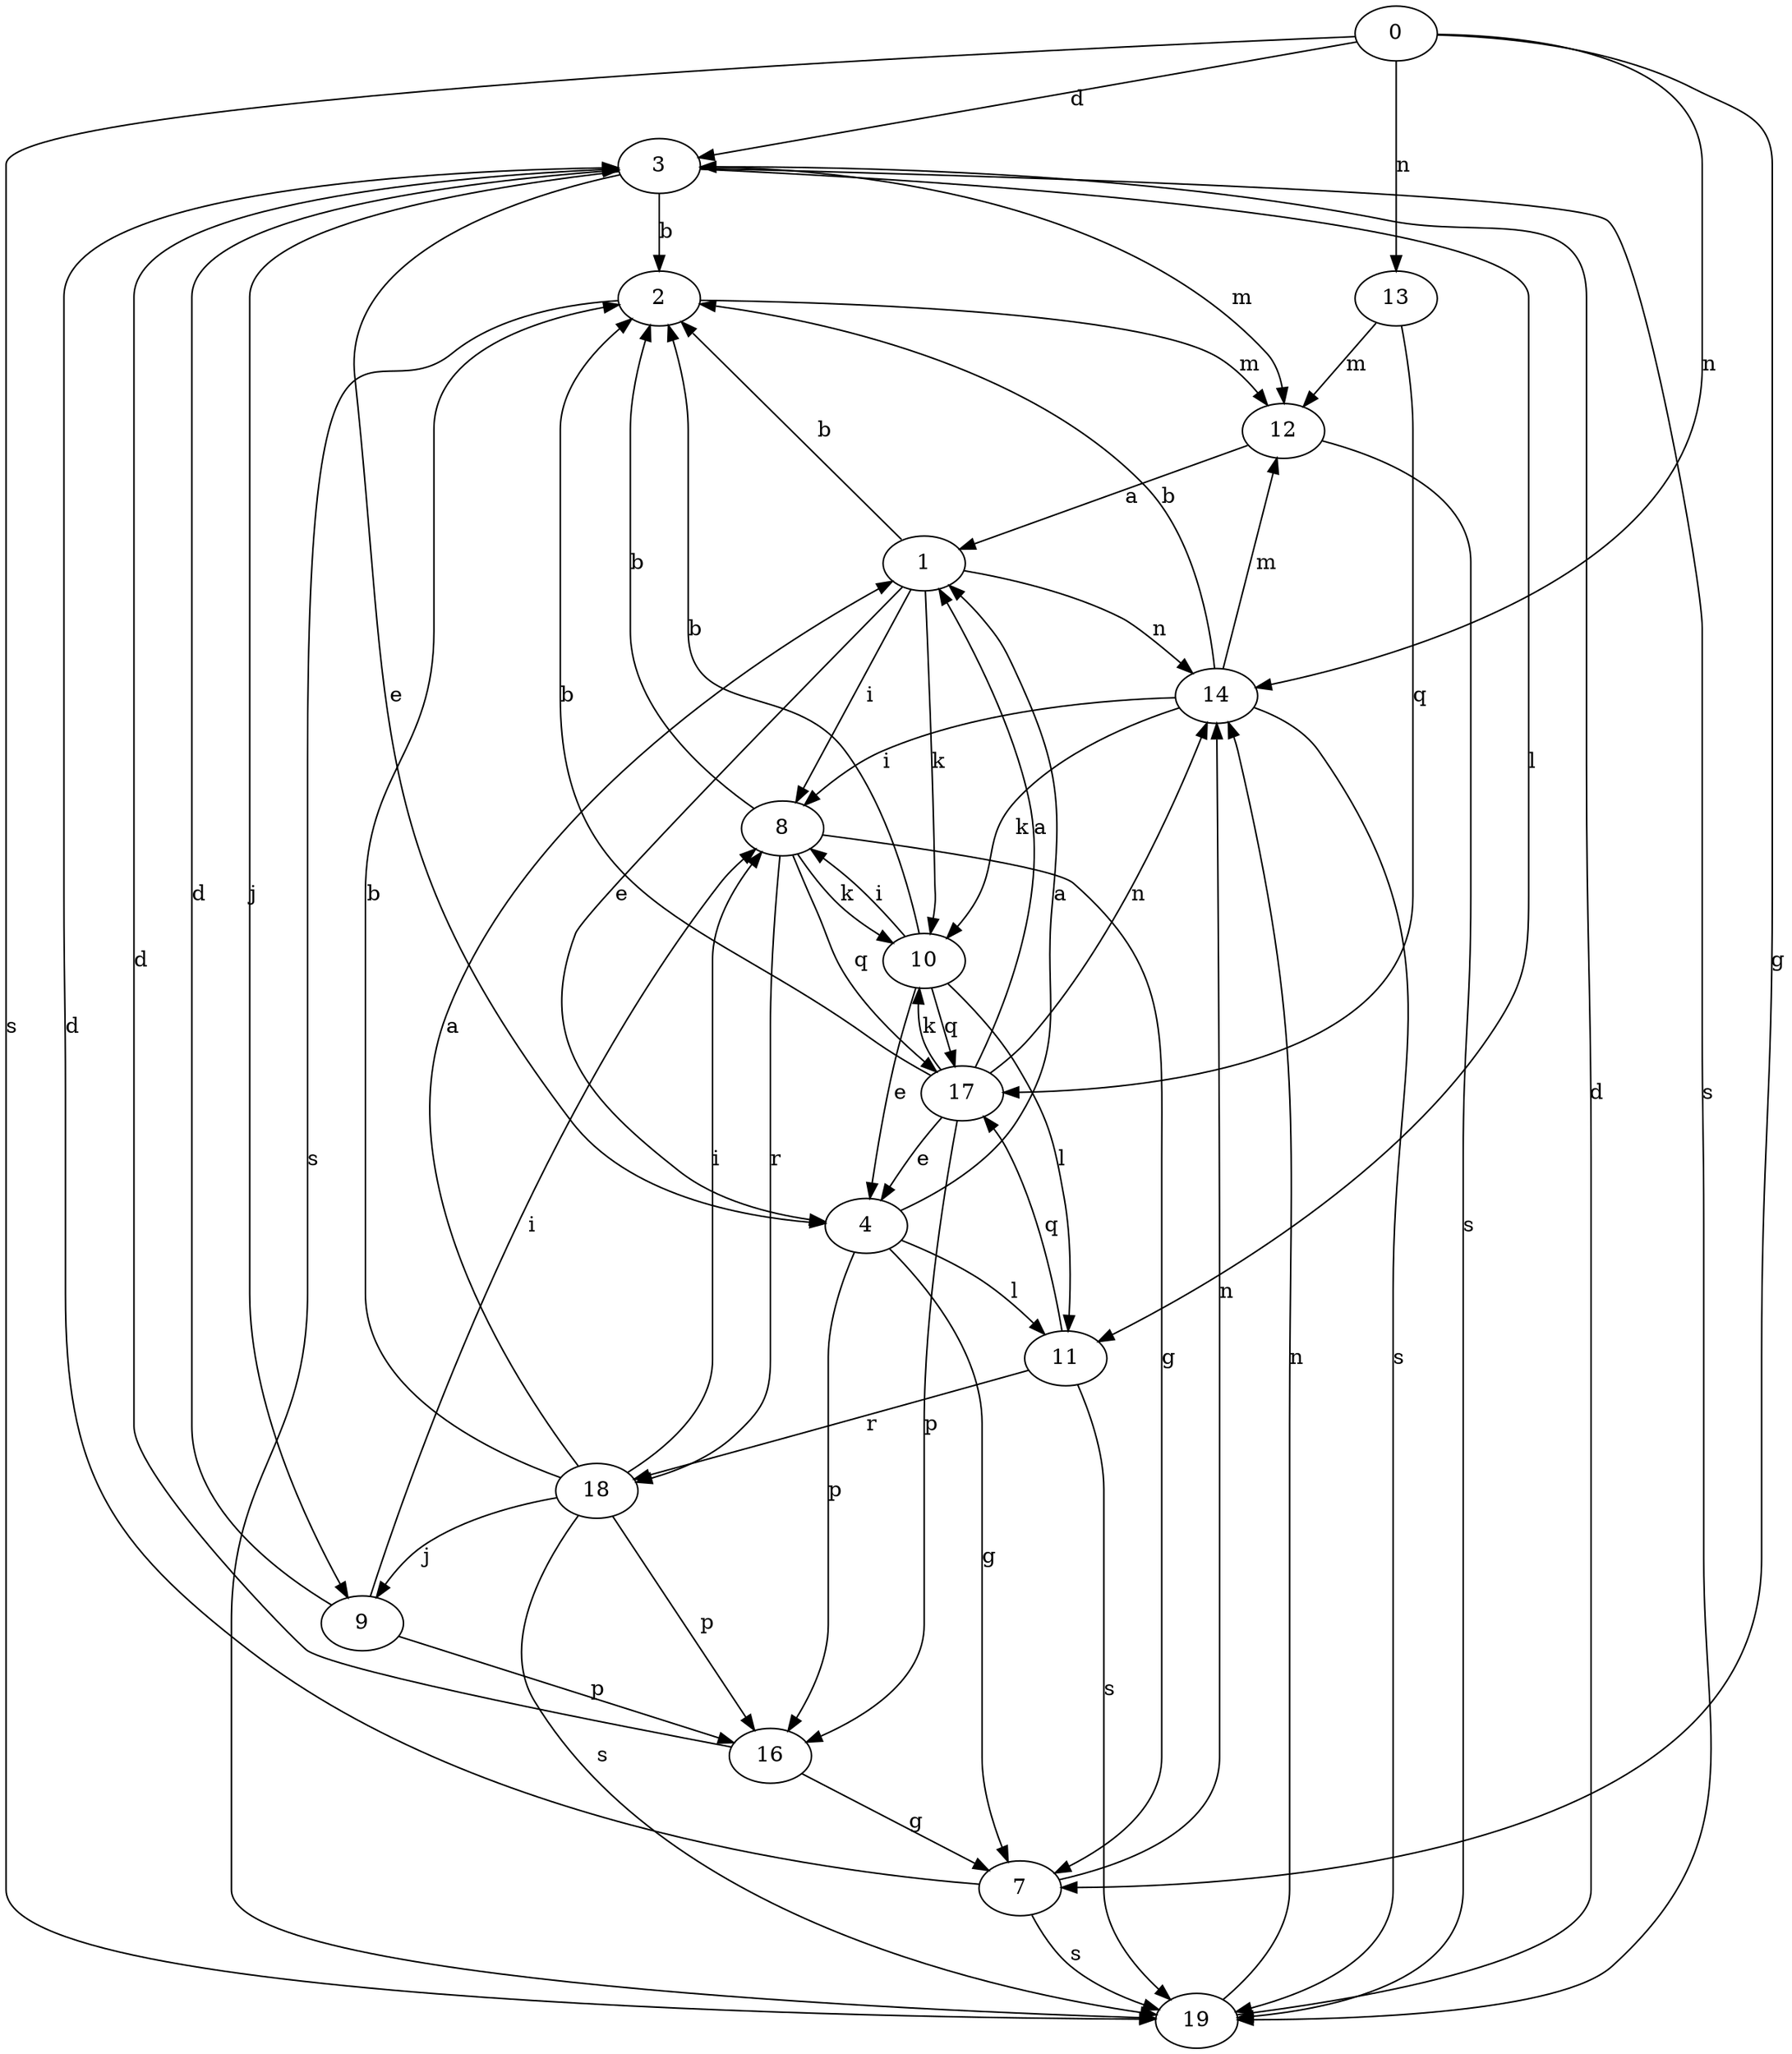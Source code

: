 strict digraph  {
0;
1;
2;
3;
4;
7;
8;
9;
10;
11;
12;
13;
14;
16;
17;
18;
19;
0 -> 3  [label=d];
0 -> 7  [label=g];
0 -> 13  [label=n];
0 -> 14  [label=n];
0 -> 19  [label=s];
1 -> 2  [label=b];
1 -> 4  [label=e];
1 -> 8  [label=i];
1 -> 10  [label=k];
1 -> 14  [label=n];
2 -> 12  [label=m];
2 -> 19  [label=s];
3 -> 2  [label=b];
3 -> 4  [label=e];
3 -> 9  [label=j];
3 -> 11  [label=l];
3 -> 12  [label=m];
3 -> 19  [label=s];
4 -> 1  [label=a];
4 -> 7  [label=g];
4 -> 11  [label=l];
4 -> 16  [label=p];
7 -> 3  [label=d];
7 -> 14  [label=n];
7 -> 19  [label=s];
8 -> 2  [label=b];
8 -> 7  [label=g];
8 -> 10  [label=k];
8 -> 17  [label=q];
8 -> 18  [label=r];
9 -> 3  [label=d];
9 -> 8  [label=i];
9 -> 16  [label=p];
10 -> 2  [label=b];
10 -> 4  [label=e];
10 -> 8  [label=i];
10 -> 11  [label=l];
10 -> 17  [label=q];
11 -> 17  [label=q];
11 -> 18  [label=r];
11 -> 19  [label=s];
12 -> 1  [label=a];
12 -> 19  [label=s];
13 -> 12  [label=m];
13 -> 17  [label=q];
14 -> 2  [label=b];
14 -> 8  [label=i];
14 -> 10  [label=k];
14 -> 12  [label=m];
14 -> 19  [label=s];
16 -> 3  [label=d];
16 -> 7  [label=g];
17 -> 1  [label=a];
17 -> 2  [label=b];
17 -> 4  [label=e];
17 -> 10  [label=k];
17 -> 14  [label=n];
17 -> 16  [label=p];
18 -> 1  [label=a];
18 -> 2  [label=b];
18 -> 8  [label=i];
18 -> 9  [label=j];
18 -> 16  [label=p];
18 -> 19  [label=s];
19 -> 3  [label=d];
19 -> 14  [label=n];
}
